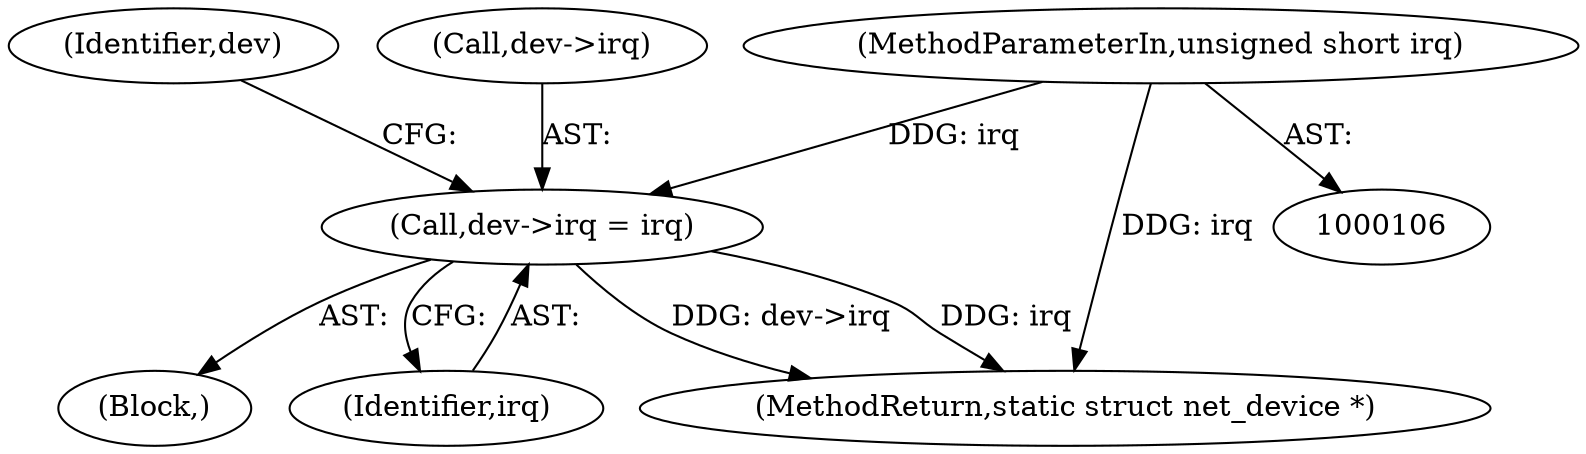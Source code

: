 digraph "0_linux_550fd08c2cebad61c548def135f67aba284c6162_7@pointer" {
"1000279" [label="(Call,dev->irq = irq)"];
"1000107" [label="(MethodParameterIn,unsigned short irq)"];
"1000112" [label="(Block,)"];
"1000283" [label="(Identifier,irq)"];
"1000107" [label="(MethodParameterIn,unsigned short irq)"];
"1000279" [label="(Call,dev->irq = irq)"];
"1000286" [label="(Identifier,dev)"];
"1000280" [label="(Call,dev->irq)"];
"1000683" [label="(MethodReturn,static struct net_device *)"];
"1000279" -> "1000112"  [label="AST: "];
"1000279" -> "1000283"  [label="CFG: "];
"1000280" -> "1000279"  [label="AST: "];
"1000283" -> "1000279"  [label="AST: "];
"1000286" -> "1000279"  [label="CFG: "];
"1000279" -> "1000683"  [label="DDG: dev->irq"];
"1000279" -> "1000683"  [label="DDG: irq"];
"1000107" -> "1000279"  [label="DDG: irq"];
"1000107" -> "1000106"  [label="AST: "];
"1000107" -> "1000683"  [label="DDG: irq"];
}
